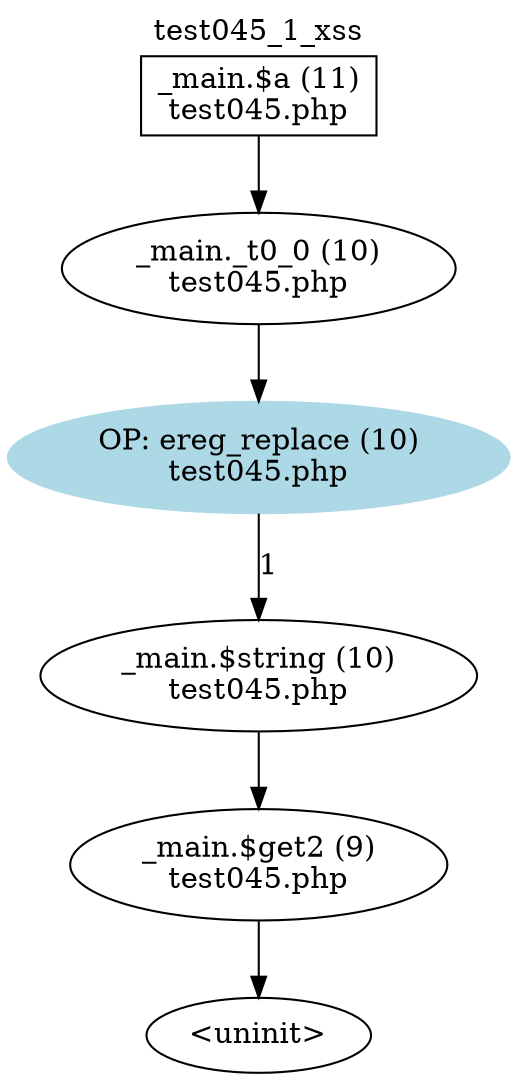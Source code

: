 digraph cfg {
  label="test045_1_xss";
  labelloc=t;
  n1 [shape=box, label="_main.$a (11)\ntest045.php"];
  n2 [shape=ellipse, label="_main._t0_0 (10)\ntest045.php"];
  n3 [shape=ellipse, label="OP: ereg_replace (10)\ntest045.php",style=filled,color=lightblue];
  n4 [shape=ellipse, label="_main.$string (10)\ntest045.php"];
  n5 [shape=ellipse, label="_main.$get2 (9)\ntest045.php"];
  n6 [shape=ellipse, label="<uninit>"];
  n1 -> n2;
  n2 -> n3;
  n3 -> n4[label="1"];
  n4 -> n5;
  n5 -> n6;
}
